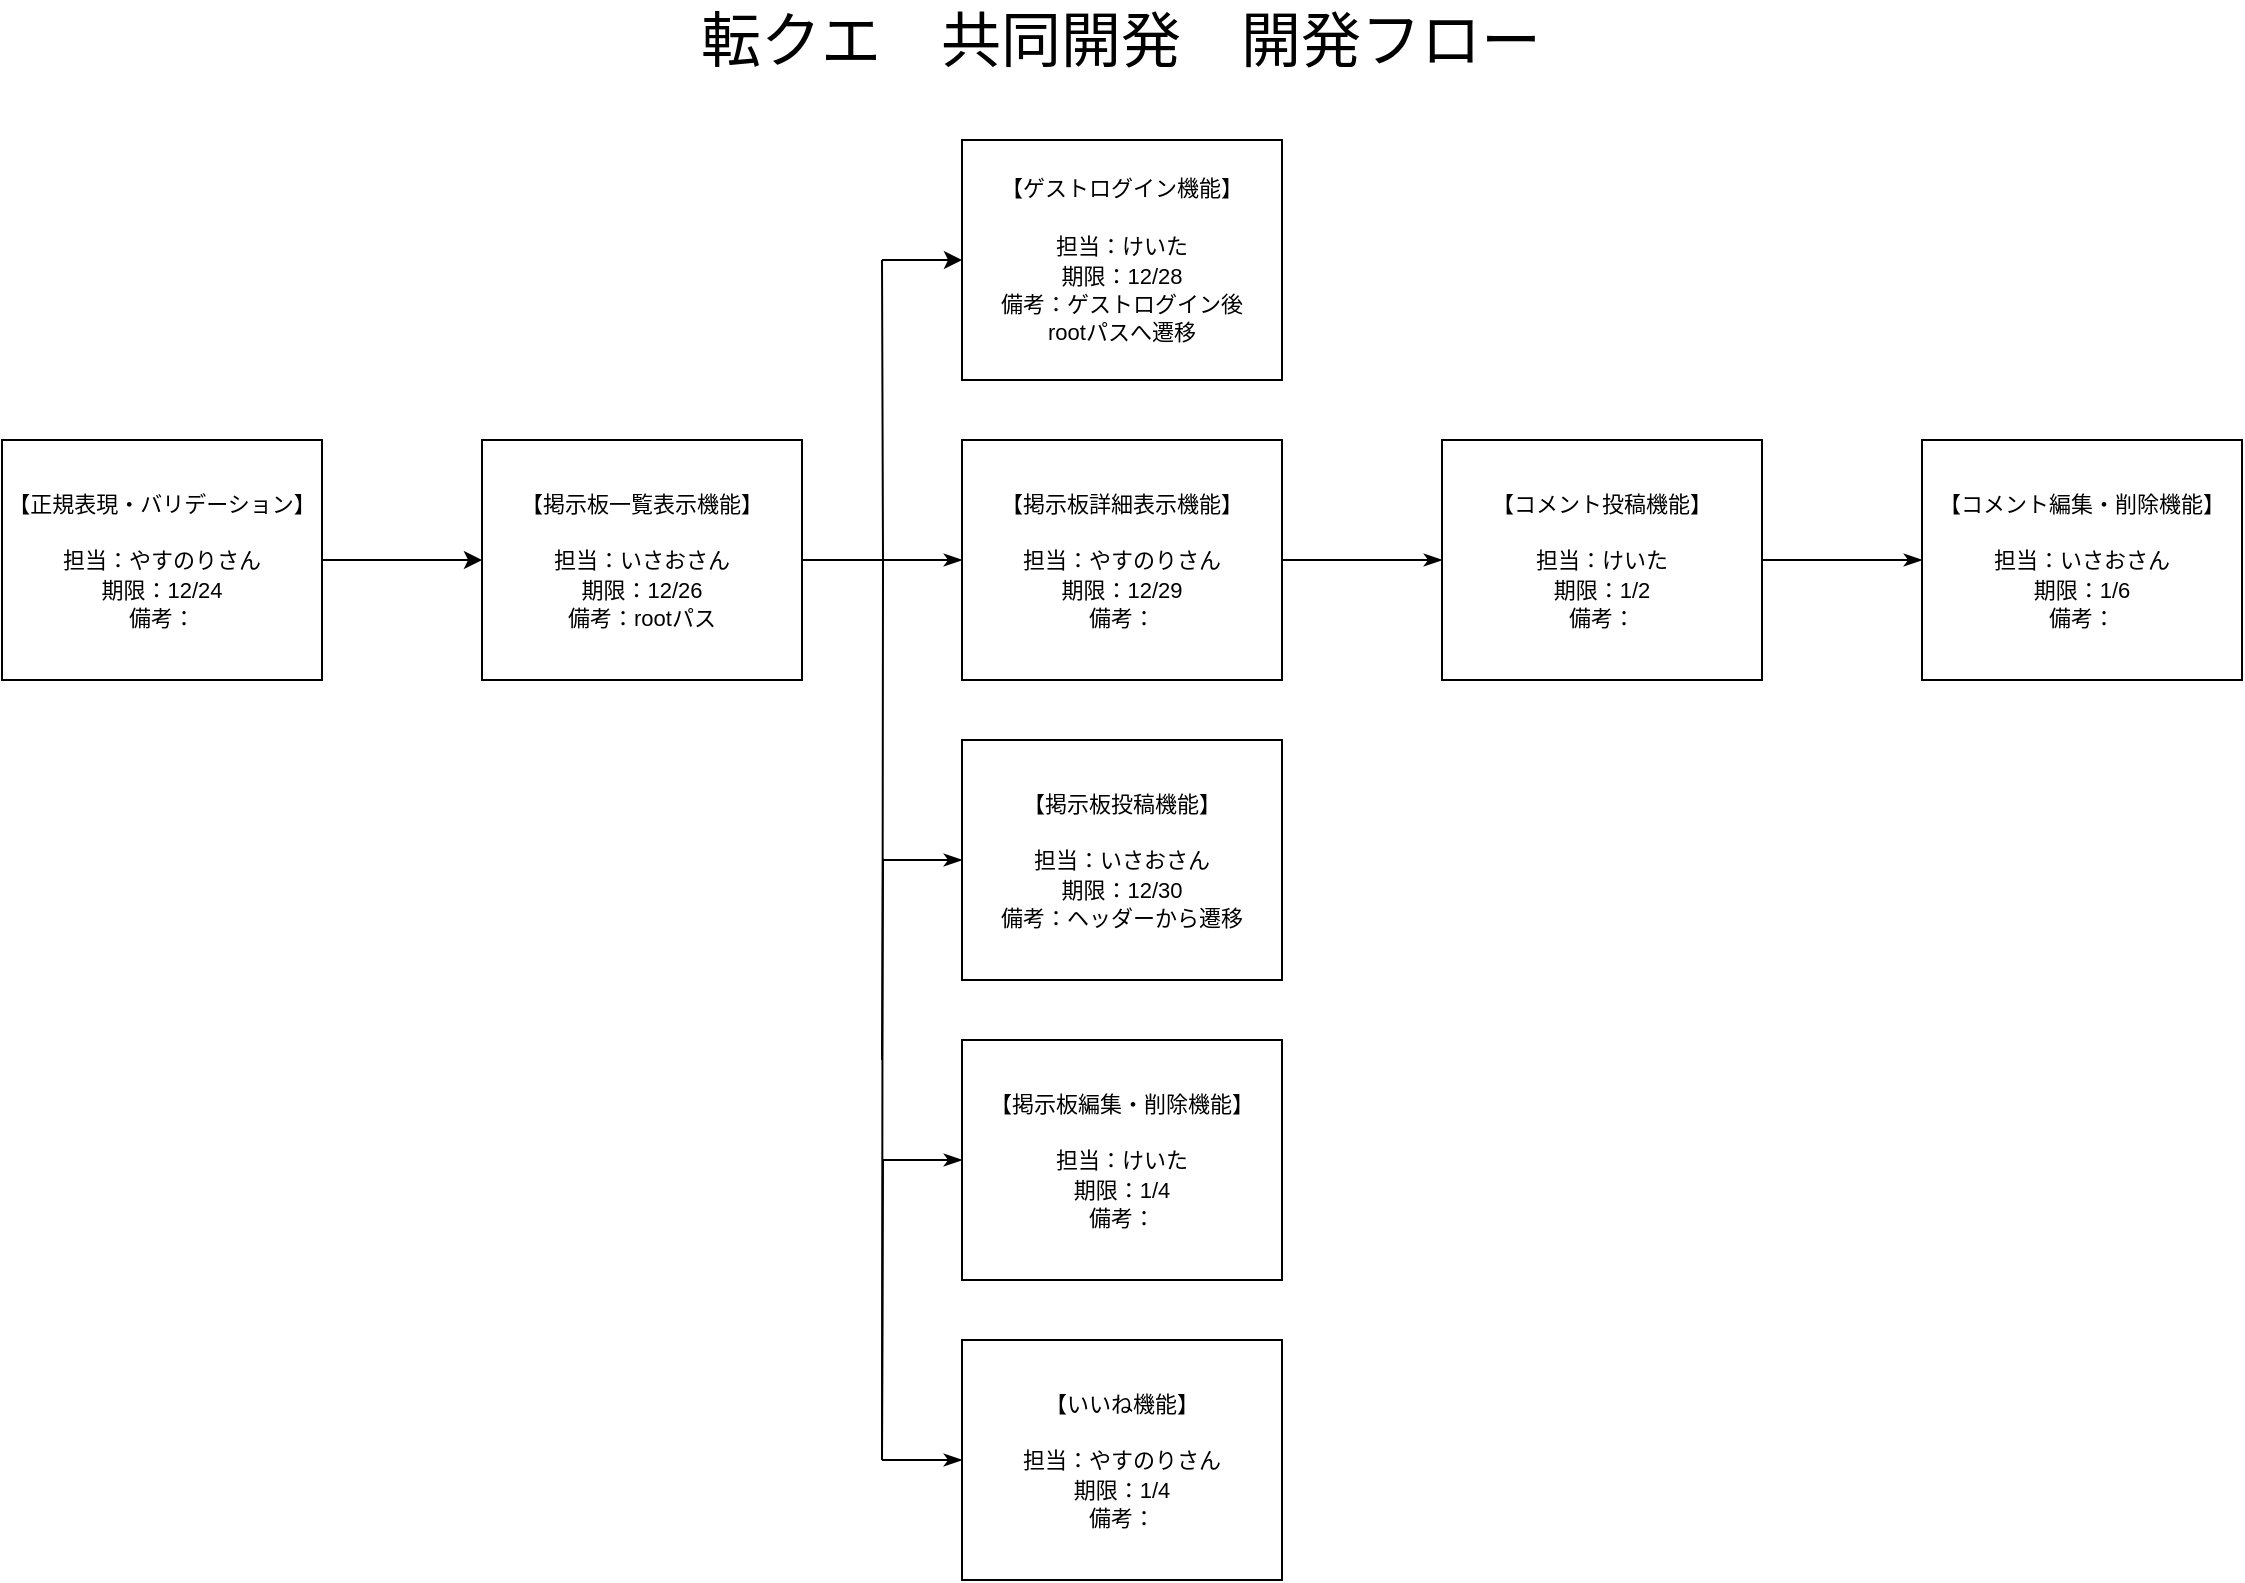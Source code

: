 <mxfile version="14.1.1" type="embed">
    <diagram id="6hGFLwfOUW9BJ-s0fimq" name="Page-1">
        <mxGraphModel dx="558" dy="599" grid="1" gridSize="10" guides="1" tooltips="1" connect="1" arrows="1" fold="1" page="1" pageScale="1" pageWidth="1169" pageHeight="827" math="0" shadow="0">
            <root>
                <mxCell id="0"/>
                <mxCell id="1" parent="0"/>
                <mxCell id="99" style="edgeStyle=orthogonalEdgeStyle;rounded=0;orthogonalLoop=1;jettySize=auto;html=1;exitX=1;exitY=0.5;exitDx=0;exitDy=0;entryX=0;entryY=0.5;entryDx=0;entryDy=0;" parent="1" source="4" target="95" edge="1">
                    <mxGeometry relative="1" as="geometry"/>
                </mxCell>
                <mxCell id="4" value="&lt;font style=&quot;font-size: 11px&quot;&gt;【正規表現・バリデーション】&lt;br&gt;&lt;br&gt;担当：やすのりさん&lt;br&gt;期限：12/24&lt;br&gt;備考：&lt;br&gt;&lt;/font&gt;" style="whiteSpace=wrap;html=1;labelPosition=center;verticalLabelPosition=middle;align=center;verticalAlign=middle;labelBackgroundColor=none;" parent="1" vertex="1">
                    <mxGeometry x="25" y="230" width="160" height="120" as="geometry"/>
                </mxCell>
                <mxCell id="9" value="&lt;font style=&quot;font-size: 30px&quot;&gt;転クエ　共同開発　開発フロー&lt;/font&gt;" style="text;html=1;strokeColor=none;fillColor=none;align=center;verticalAlign=middle;whiteSpace=wrap;rounded=0;labelBackgroundColor=none;" parent="1" vertex="1">
                    <mxGeometry x="367" y="10" width="435" height="40" as="geometry"/>
                </mxCell>
                <mxCell id="103" style="edgeStyle=orthogonalEdgeStyle;rounded=0;orthogonalLoop=1;jettySize=auto;html=1;exitX=1;exitY=0.5;exitDx=0;exitDy=0;startArrow=none;startFill=0;endArrow=none;endFill=0;" parent="1" source="95" edge="1">
                    <mxGeometry relative="1" as="geometry">
                        <mxPoint x="465" y="140" as="targetPoint"/>
                    </mxGeometry>
                </mxCell>
                <mxCell id="107" style="edgeStyle=orthogonalEdgeStyle;rounded=0;orthogonalLoop=1;jettySize=auto;html=1;startArrow=none;startFill=0;endArrow=none;endFill=0;" parent="1" source="95" edge="1">
                    <mxGeometry relative="1" as="geometry">
                        <mxPoint x="465" y="740" as="targetPoint"/>
                    </mxGeometry>
                </mxCell>
                <mxCell id="95" value="&lt;font style=&quot;font-size: 11px&quot;&gt;【掲示板一覧表示機能】&lt;br&gt;&lt;br&gt;担当：いさおさん&lt;br&gt;期限：12/26&lt;br&gt;備考：rootパス&lt;br&gt;&lt;/font&gt;" style="whiteSpace=wrap;html=1;labelPosition=center;verticalLabelPosition=middle;align=center;verticalAlign=middle;labelBackgroundColor=none;" parent="1" vertex="1">
                    <mxGeometry x="265" y="230" width="160" height="120" as="geometry"/>
                </mxCell>
                <mxCell id="104" style="edgeStyle=orthogonalEdgeStyle;rounded=0;orthogonalLoop=1;jettySize=auto;html=1;startArrow=classic;startFill=1;endArrow=none;endFill=0;" parent="1" source="100" edge="1">
                    <mxGeometry relative="1" as="geometry">
                        <mxPoint x="465" y="140" as="targetPoint"/>
                    </mxGeometry>
                </mxCell>
                <mxCell id="100" value="&lt;font style=&quot;font-size: 11px&quot;&gt;【ゲストログイン機能】&lt;br&gt;&lt;br&gt;担当：けいた&lt;br&gt;期限：12/28&lt;br&gt;備考：ゲストログイン後&lt;br&gt;rootパスへ遷移&lt;br&gt;&lt;/font&gt;" style="whiteSpace=wrap;html=1;labelPosition=center;verticalLabelPosition=middle;align=center;verticalAlign=middle;labelBackgroundColor=none;" parent="1" vertex="1">
                    <mxGeometry x="505" y="80" width="160" height="120" as="geometry"/>
                </mxCell>
                <mxCell id="108" style="edgeStyle=orthogonalEdgeStyle;rounded=0;orthogonalLoop=1;jettySize=auto;html=1;startArrow=classicThin;startFill=1;endArrow=none;endFill=0;" parent="1" source="105" edge="1">
                    <mxGeometry relative="1" as="geometry">
                        <mxPoint x="465" y="540" as="targetPoint"/>
                    </mxGeometry>
                </mxCell>
                <mxCell id="105" value="&lt;font style=&quot;font-size: 11px&quot;&gt;【掲示板投稿機能】&lt;br&gt;&lt;br&gt;担当：いさおさん&lt;br&gt;期限：12/30&lt;br&gt;備考：ヘッダーから遷移&lt;br&gt;&lt;/font&gt;" style="whiteSpace=wrap;html=1;labelPosition=center;verticalLabelPosition=middle;align=center;verticalAlign=middle;labelBackgroundColor=none;" parent="1" vertex="1">
                    <mxGeometry x="505" y="380" width="160" height="120" as="geometry"/>
                </mxCell>
                <mxCell id="127" style="edgeStyle=orthogonalEdgeStyle;rounded=0;orthogonalLoop=1;jettySize=auto;html=1;exitX=0;exitY=0.5;exitDx=0;exitDy=0;startArrow=classicThin;startFill=1;endArrow=none;endFill=0;" parent="1" source="112" edge="1">
                    <mxGeometry relative="1" as="geometry">
                        <mxPoint x="425" y="290" as="targetPoint"/>
                    </mxGeometry>
                </mxCell>
                <mxCell id="112" value="&lt;font style=&quot;font-size: 11px&quot;&gt;【掲示板詳細表示機能】&lt;br&gt;&lt;br&gt;担当：やすのりさん&lt;br&gt;期限：12/29&lt;br&gt;備考：&lt;br&gt;&lt;/font&gt;" style="whiteSpace=wrap;html=1;labelPosition=center;verticalLabelPosition=middle;align=center;verticalAlign=middle;labelBackgroundColor=none;" parent="1" vertex="1">
                    <mxGeometry x="505" y="230" width="160" height="120" as="geometry"/>
                </mxCell>
                <mxCell id="114" style="edgeStyle=orthogonalEdgeStyle;rounded=0;orthogonalLoop=1;jettySize=auto;html=1;startArrow=classicThin;startFill=1;endArrow=none;endFill=0;" parent="1" source="113" edge="1">
                    <mxGeometry relative="1" as="geometry">
                        <mxPoint x="465" y="740" as="targetPoint"/>
                    </mxGeometry>
                </mxCell>
                <mxCell id="113" value="&lt;font style=&quot;font-size: 11px&quot;&gt;【掲示板編集・削除機能】&lt;br&gt;&lt;br&gt;担当：けいた&lt;br&gt;期限：1/4&lt;br&gt;備考：&lt;br&gt;&lt;/font&gt;" style="whiteSpace=wrap;html=1;labelPosition=center;verticalLabelPosition=middle;align=center;verticalAlign=middle;labelBackgroundColor=none;" parent="1" vertex="1">
                    <mxGeometry x="505" y="530" width="160" height="120" as="geometry"/>
                </mxCell>
                <mxCell id="128" style="edgeStyle=orthogonalEdgeStyle;rounded=0;orthogonalLoop=1;jettySize=auto;html=1;entryX=1;entryY=0.5;entryDx=0;entryDy=0;startArrow=classicThin;startFill=1;endArrow=none;endFill=0;" parent="1" source="115" target="112" edge="1">
                    <mxGeometry relative="1" as="geometry"/>
                </mxCell>
                <mxCell id="115" value="&lt;font style=&quot;font-size: 11px&quot;&gt;【コメント投稿機能】&lt;br&gt;&lt;br&gt;担当：けいた&lt;br&gt;期限：1/2&lt;br&gt;備考：&lt;br&gt;&lt;/font&gt;" style="whiteSpace=wrap;html=1;labelPosition=center;verticalLabelPosition=middle;align=center;verticalAlign=middle;labelBackgroundColor=none;" parent="1" vertex="1">
                    <mxGeometry x="745" y="230" width="160" height="120" as="geometry"/>
                </mxCell>
                <mxCell id="122" style="edgeStyle=orthogonalEdgeStyle;rounded=0;orthogonalLoop=1;jettySize=auto;html=1;startArrow=classicThin;startFill=1;endArrow=none;endFill=0;" parent="1" source="118" target="115" edge="1">
                    <mxGeometry relative="1" as="geometry"/>
                </mxCell>
                <mxCell id="118" value="&lt;font style=&quot;font-size: 11px&quot;&gt;【コメント編集・削除機能】&lt;br&gt;&lt;br&gt;担当：いさおさん&lt;br&gt;期限：1/6&lt;br&gt;備考：&lt;br&gt;&lt;/font&gt;" style="whiteSpace=wrap;html=1;labelPosition=center;verticalLabelPosition=middle;align=center;verticalAlign=middle;labelBackgroundColor=none;" parent="1" vertex="1">
                    <mxGeometry x="985" y="230" width="160" height="120" as="geometry"/>
                </mxCell>
                <mxCell id="129" style="edgeStyle=orthogonalEdgeStyle;rounded=0;orthogonalLoop=1;jettySize=auto;html=1;exitX=0;exitY=0.5;exitDx=0;exitDy=0;startArrow=classicThin;startFill=1;endArrow=none;endFill=0;" parent="1" source="123" edge="1">
                    <mxGeometry relative="1" as="geometry">
                        <mxPoint x="465" y="740" as="targetPoint"/>
                    </mxGeometry>
                </mxCell>
                <mxCell id="123" value="&lt;font style=&quot;font-size: 11px&quot;&gt;【いいね機能】&lt;br&gt;&lt;br&gt;担当：やすのりさん&lt;br&gt;期限：1/4&lt;br&gt;備考：&lt;br&gt;&lt;/font&gt;" style="whiteSpace=wrap;html=1;labelPosition=center;verticalLabelPosition=middle;align=center;verticalAlign=middle;labelBackgroundColor=none;" parent="1" vertex="1">
                    <mxGeometry x="505" y="680" width="160" height="120" as="geometry"/>
                </mxCell>
            </root>
        </mxGraphModel>
    </diagram>
</mxfile>
